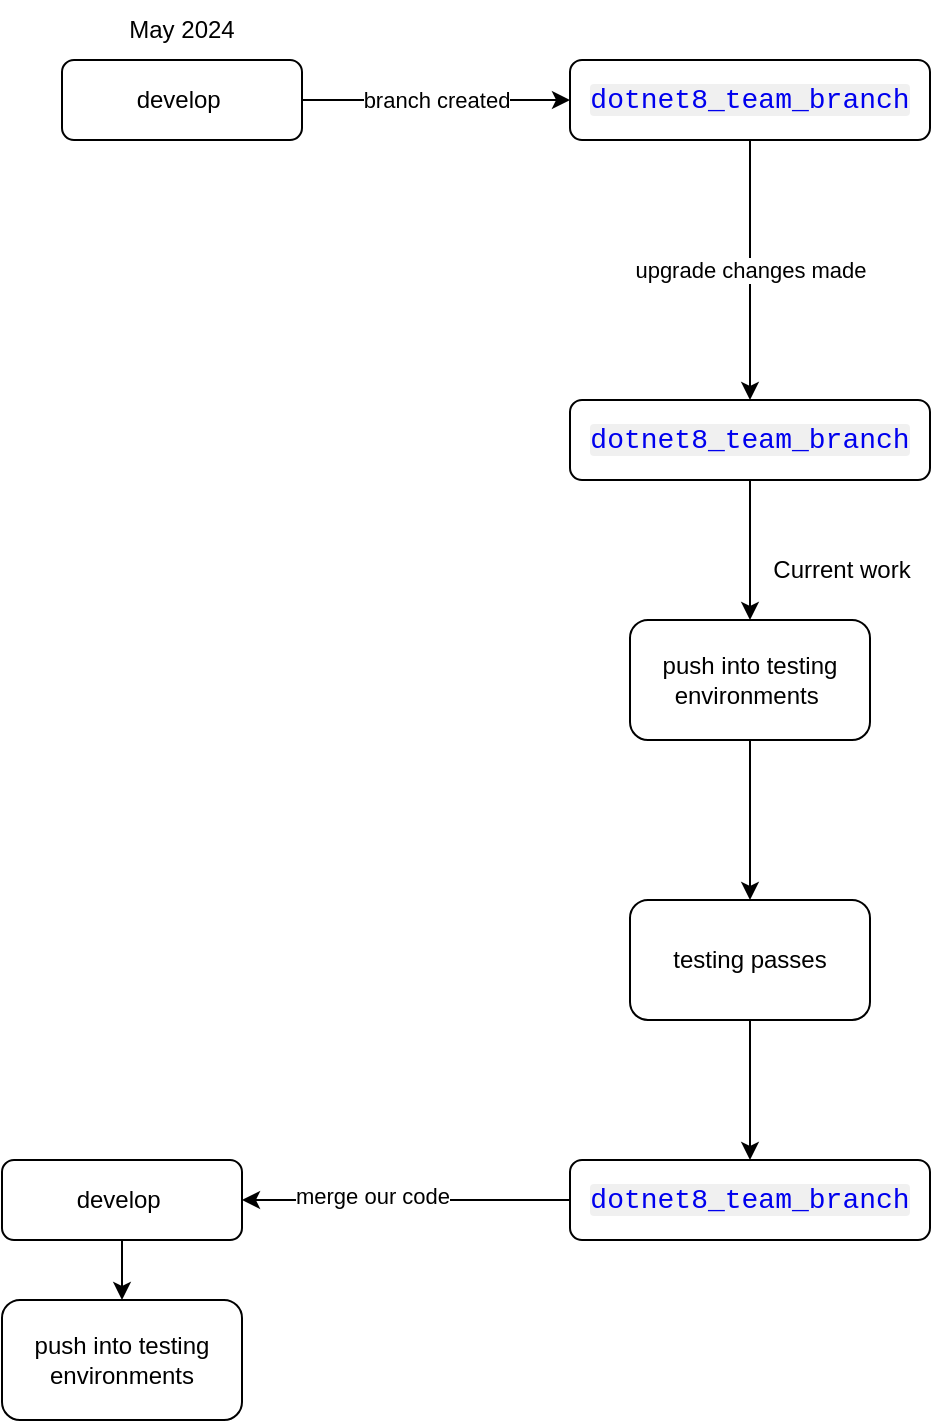 <mxfile version="26.0.16">
  <diagram id="C5RBs43oDa-KdzZeNtuy" name="Page-1">
    <mxGraphModel dx="1674" dy="738" grid="1" gridSize="10" guides="1" tooltips="1" connect="1" arrows="1" fold="1" page="1" pageScale="1" pageWidth="827" pageHeight="1169" math="0" shadow="0">
      <root>
        <mxCell id="WIyWlLk6GJQsqaUBKTNV-0" />
        <mxCell id="WIyWlLk6GJQsqaUBKTNV-1" parent="WIyWlLk6GJQsqaUBKTNV-0" />
        <mxCell id="RZTPCnPjAarU3HdQkBjZ-4" value="branch created" style="edgeStyle=orthogonalEdgeStyle;rounded=0;orthogonalLoop=1;jettySize=auto;html=1;" edge="1" parent="WIyWlLk6GJQsqaUBKTNV-1" source="WIyWlLk6GJQsqaUBKTNV-3" target="RZTPCnPjAarU3HdQkBjZ-3">
          <mxGeometry relative="1" as="geometry" />
        </mxCell>
        <mxCell id="WIyWlLk6GJQsqaUBKTNV-3" value="develop&amp;nbsp;" style="rounded=1;whiteSpace=wrap;html=1;fontSize=12;glass=0;strokeWidth=1;shadow=0;" parent="WIyWlLk6GJQsqaUBKTNV-1" vertex="1">
          <mxGeometry x="160" y="80" width="120" height="40" as="geometry" />
        </mxCell>
        <mxCell id="RZTPCnPjAarU3HdQkBjZ-0" value="May 2024" style="text;html=1;align=center;verticalAlign=middle;whiteSpace=wrap;rounded=0;" vertex="1" parent="WIyWlLk6GJQsqaUBKTNV-1">
          <mxGeometry x="190" y="50" width="60" height="30" as="geometry" />
        </mxCell>
        <mxCell id="RZTPCnPjAarU3HdQkBjZ-6" value="upgrade changes made" style="edgeStyle=orthogonalEdgeStyle;rounded=0;orthogonalLoop=1;jettySize=auto;html=1;" edge="1" parent="WIyWlLk6GJQsqaUBKTNV-1" source="RZTPCnPjAarU3HdQkBjZ-3" target="RZTPCnPjAarU3HdQkBjZ-5">
          <mxGeometry relative="1" as="geometry" />
        </mxCell>
        <mxCell id="RZTPCnPjAarU3HdQkBjZ-3" value="&lt;a style=&quot;box-sizing: border-box; font-family: Menlo, Consolas, &amp;quot;Courier New&amp;quot;, monospace; border-radius: 2px; cursor: pointer; outline: transparent; text-decoration-line: none; transition: color 80ms cubic-bezier(0.165, 0.84, 0.44, 1), background 80ms linear; background-color: var(--palette-black-alpha-6,rgba(0, 0, 0, .06)); font-size: 14px; text-align: start;&quot; tabindex=&quot;0&quot; href=&quot;https://dev.azure.com/tfl-td-revenue/8031d122-f315-43d8-85b8-fbfa5644061c/_git/RAE?version=GBfeature/dotnet8_team_branch&quot; data-focuszone=&quot;focuszone-709&quot; class=&quot;monospaced-text bolt-link no-underline-link&quot;&gt;dotnet8_team_branch&lt;/a&gt;" style="rounded=1;whiteSpace=wrap;html=1;fontSize=12;glass=0;strokeWidth=1;shadow=0;" vertex="1" parent="WIyWlLk6GJQsqaUBKTNV-1">
          <mxGeometry x="414" y="80" width="180" height="40" as="geometry" />
        </mxCell>
        <mxCell id="RZTPCnPjAarU3HdQkBjZ-9" value="" style="edgeStyle=orthogonalEdgeStyle;rounded=0;orthogonalLoop=1;jettySize=auto;html=1;" edge="1" parent="WIyWlLk6GJQsqaUBKTNV-1" source="RZTPCnPjAarU3HdQkBjZ-5" target="RZTPCnPjAarU3HdQkBjZ-8">
          <mxGeometry relative="1" as="geometry" />
        </mxCell>
        <mxCell id="RZTPCnPjAarU3HdQkBjZ-5" value="&lt;a style=&quot;box-sizing: border-box; font-family: Menlo, Consolas, &amp;quot;Courier New&amp;quot;, monospace; border-radius: 2px; cursor: pointer; outline: transparent; text-decoration-line: none; transition: color 80ms cubic-bezier(0.165, 0.84, 0.44, 1), background 80ms linear; background-color: var(--palette-black-alpha-6,rgba(0, 0, 0, .06)); font-size: 14px; text-align: start;&quot; tabindex=&quot;0&quot; href=&quot;https://dev.azure.com/tfl-td-revenue/8031d122-f315-43d8-85b8-fbfa5644061c/_git/RAE?version=GBfeature/dotnet8_team_branch&quot; data-focuszone=&quot;focuszone-709&quot; class=&quot;monospaced-text bolt-link no-underline-link&quot;&gt;dotnet8_team_branch&lt;/a&gt;" style="rounded=1;whiteSpace=wrap;html=1;fontSize=12;glass=0;strokeWidth=1;shadow=0;" vertex="1" parent="WIyWlLk6GJQsqaUBKTNV-1">
          <mxGeometry x="414" y="250" width="180" height="40" as="geometry" />
        </mxCell>
        <mxCell id="RZTPCnPjAarU3HdQkBjZ-11" value="" style="edgeStyle=orthogonalEdgeStyle;rounded=0;orthogonalLoop=1;jettySize=auto;html=1;" edge="1" parent="WIyWlLk6GJQsqaUBKTNV-1" source="RZTPCnPjAarU3HdQkBjZ-8" target="RZTPCnPjAarU3HdQkBjZ-10">
          <mxGeometry relative="1" as="geometry" />
        </mxCell>
        <mxCell id="RZTPCnPjAarU3HdQkBjZ-8" value="push into testing environments&amp;nbsp;" style="whiteSpace=wrap;html=1;rounded=1;glass=0;strokeWidth=1;shadow=0;" vertex="1" parent="WIyWlLk6GJQsqaUBKTNV-1">
          <mxGeometry x="444" y="360" width="120" height="60" as="geometry" />
        </mxCell>
        <mxCell id="RZTPCnPjAarU3HdQkBjZ-13" value="" style="edgeStyle=orthogonalEdgeStyle;rounded=0;orthogonalLoop=1;jettySize=auto;html=1;" edge="1" parent="WIyWlLk6GJQsqaUBKTNV-1" source="RZTPCnPjAarU3HdQkBjZ-10">
          <mxGeometry relative="1" as="geometry">
            <mxPoint x="504" y="630" as="targetPoint" />
          </mxGeometry>
        </mxCell>
        <mxCell id="RZTPCnPjAarU3HdQkBjZ-10" value="testing passes" style="whiteSpace=wrap;html=1;rounded=1;glass=0;strokeWidth=1;shadow=0;" vertex="1" parent="WIyWlLk6GJQsqaUBKTNV-1">
          <mxGeometry x="444" y="500" width="120" height="60" as="geometry" />
        </mxCell>
        <mxCell id="RZTPCnPjAarU3HdQkBjZ-16" style="edgeStyle=orthogonalEdgeStyle;rounded=0;orthogonalLoop=1;jettySize=auto;html=1;" edge="1" parent="WIyWlLk6GJQsqaUBKTNV-1" source="RZTPCnPjAarU3HdQkBjZ-14" target="RZTPCnPjAarU3HdQkBjZ-15">
          <mxGeometry relative="1" as="geometry" />
        </mxCell>
        <mxCell id="RZTPCnPjAarU3HdQkBjZ-19" value="merge our code" style="edgeLabel;html=1;align=center;verticalAlign=middle;resizable=0;points=[];" vertex="1" connectable="0" parent="RZTPCnPjAarU3HdQkBjZ-16">
          <mxGeometry x="0.21" y="-2" relative="1" as="geometry">
            <mxPoint as="offset" />
          </mxGeometry>
        </mxCell>
        <mxCell id="RZTPCnPjAarU3HdQkBjZ-14" value="&lt;a class=&quot;monospaced-text bolt-link no-underline-link&quot; data-focuszone=&quot;focuszone-709&quot; href=&quot;https://dev.azure.com/tfl-td-revenue/8031d122-f315-43d8-85b8-fbfa5644061c/_git/RAE?version=GBfeature/dotnet8_team_branch&quot; tabindex=&quot;0&quot; style=&quot;box-sizing: border-box; font-family: Menlo, Consolas, &amp;quot;Courier New&amp;quot;, monospace; border-radius: 2px; cursor: pointer; outline: transparent; text-decoration-line: none; transition: color 80ms cubic-bezier(0.165, 0.84, 0.44, 1), background 80ms linear; background-color: var(--palette-black-alpha-6,rgba(0, 0, 0, .06)); font-size: 14px; text-align: start;&quot;&gt;dotnet8_team_branch&lt;/a&gt;" style="rounded=1;whiteSpace=wrap;html=1;fontSize=12;glass=0;strokeWidth=1;shadow=0;" vertex="1" parent="WIyWlLk6GJQsqaUBKTNV-1">
          <mxGeometry x="414" y="630" width="180" height="40" as="geometry" />
        </mxCell>
        <mxCell id="RZTPCnPjAarU3HdQkBjZ-21" value="" style="edgeStyle=orthogonalEdgeStyle;rounded=0;orthogonalLoop=1;jettySize=auto;html=1;" edge="1" parent="WIyWlLk6GJQsqaUBKTNV-1" source="RZTPCnPjAarU3HdQkBjZ-15" target="RZTPCnPjAarU3HdQkBjZ-20">
          <mxGeometry relative="1" as="geometry" />
        </mxCell>
        <mxCell id="RZTPCnPjAarU3HdQkBjZ-15" value="develop&amp;nbsp;" style="rounded=1;whiteSpace=wrap;html=1;fontSize=12;glass=0;strokeWidth=1;shadow=0;" vertex="1" parent="WIyWlLk6GJQsqaUBKTNV-1">
          <mxGeometry x="130" y="630" width="120" height="40" as="geometry" />
        </mxCell>
        <mxCell id="RZTPCnPjAarU3HdQkBjZ-17" value="Current work" style="text;html=1;align=center;verticalAlign=middle;whiteSpace=wrap;rounded=0;" vertex="1" parent="WIyWlLk6GJQsqaUBKTNV-1">
          <mxGeometry x="500" y="320" width="100" height="30" as="geometry" />
        </mxCell>
        <mxCell id="RZTPCnPjAarU3HdQkBjZ-20" value="push into testing environments" style="whiteSpace=wrap;html=1;rounded=1;glass=0;strokeWidth=1;shadow=0;" vertex="1" parent="WIyWlLk6GJQsqaUBKTNV-1">
          <mxGeometry x="130" y="700" width="120" height="60" as="geometry" />
        </mxCell>
      </root>
    </mxGraphModel>
  </diagram>
</mxfile>
